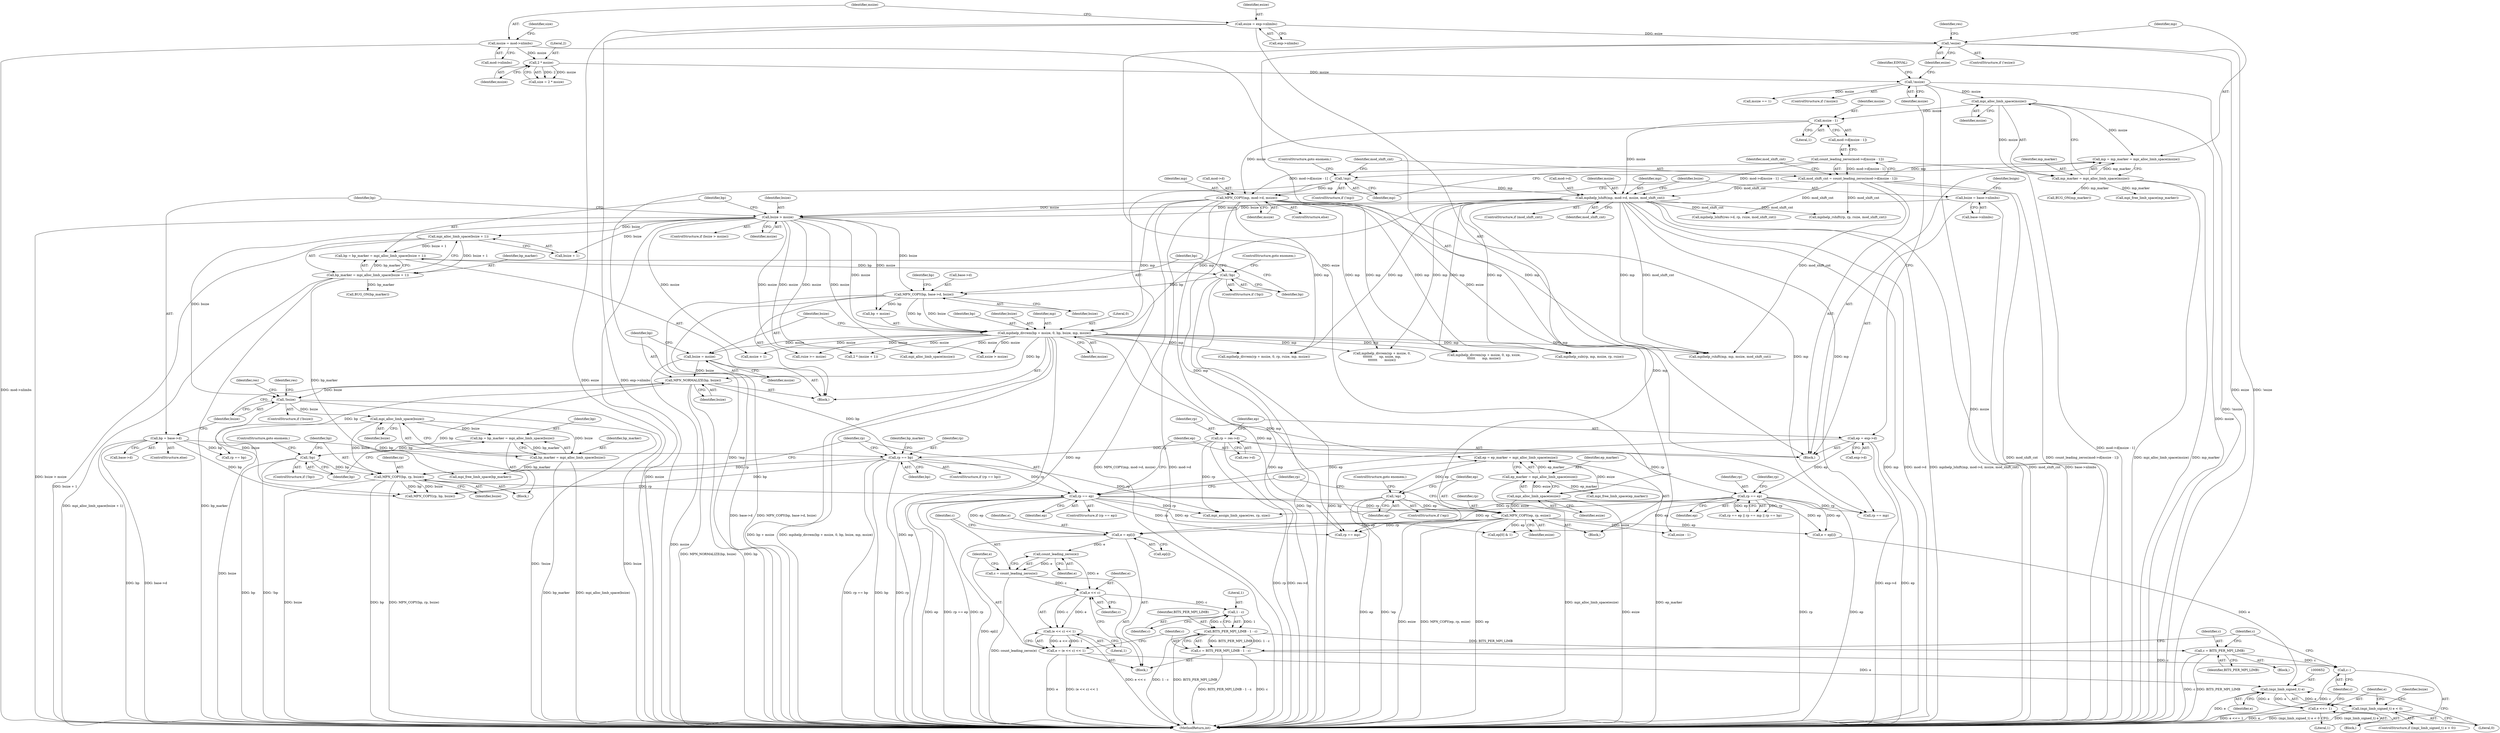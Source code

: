 digraph "0_linux_f5527fffff3f002b0a6b376163613b82f69de073@array" {
"1000530" [label="(Call,e = ep[i])"];
"1000438" [label="(Call,rp == ep)"];
"1000417" [label="(Call,rp == bp)"];
"1000198" [label="(Call,rp = res->d)"];
"1000349" [label="(Call,bp = base->d)"];
"1000345" [label="(Call,MPN_NORMALIZE(bp, bsize))"];
"1000333" [label="(Call,mpihelp_divrem(bp + msize, 0, bp, bsize, mp, msize))"];
"1000327" [label="(Call,MPN_COPY(bp, base->d, bsize))"];
"1000324" [label="(Call,!bp)"];
"1000315" [label="(Call,bp = bp_marker = mpi_alloc_limb_space(bsize + 1))"];
"1000317" [label="(Call,bp_marker = mpi_alloc_limb_space(bsize + 1))"];
"1000319" [label="(Call,mpi_alloc_limb_space(bsize + 1))"];
"1000311" [label="(Call,bsize > msize)"];
"1000300" [label="(Call,bsize = base->nlimbs)"];
"1000286" [label="(Call,mpihelp_lshift(mp, mod->d, msize, mod_shift_cnt))"];
"1000271" [label="(Call,!mp)"];
"1000264" [label="(Call,mp = mp_marker = mpi_alloc_limb_space(msize))"];
"1000266" [label="(Call,mp_marker = mpi_alloc_limb_space(msize))"];
"1000268" [label="(Call,mpi_alloc_limb_space(msize))"];
"1000209" [label="(Call,!msize)"];
"1000185" [label="(Call,2 * msize)"];
"1000178" [label="(Call,msize = mod->nlimbs)"];
"1000276" [label="(Call,count_leading_zeros(mod->d[msize - 1]))"];
"1000281" [label="(Call,msize - 1)"];
"1000274" [label="(Call,mod_shift_cnt = count_leading_zeros(mod->d[msize - 1]))"];
"1000294" [label="(Call,MPN_COPY(mp, mod->d, msize))"];
"1000342" [label="(Call,bsize = msize)"];
"1000433" [label="(Call,MPN_COPY(bp, rp, bsize))"];
"1000430" [label="(Call,!bp)"];
"1000423" [label="(Call,bp = bp_marker = mpi_alloc_limb_space(bsize))"];
"1000425" [label="(Call,bp_marker = mpi_alloc_limb_space(bsize))"];
"1000427" [label="(Call,mpi_alloc_limb_space(bsize))"];
"1000355" [label="(Call,!bsize)"];
"1000203" [label="(Call,ep = exp->d)"];
"1000378" [label="(Call,rp == ep)"];
"1000452" [label="(Call,MPN_COPY(ep, rp, esize))"];
"1000449" [label="(Call,!ep)"];
"1000442" [label="(Call,ep = ep_marker = mpi_alloc_limb_space(esize))"];
"1000444" [label="(Call,ep_marker = mpi_alloc_limb_space(esize))"];
"1000446" [label="(Call,mpi_alloc_limb_space(esize))"];
"1000215" [label="(Call,!esize)"];
"1000173" [label="(Call,esize = exp->nlimbs)"];
"1000537" [label="(Call,count_leading_zeros(e))"];
"1000535" [label="(Call,c = count_leading_zeros(e))"];
"1000542" [label="(Call,e << c)"];
"1000541" [label="(Call,(e << c) << 1)"];
"1000539" [label="(Call,e = (e << c) << 1)"];
"1000651" [label="(Call,(mpi_limb_signed_t) e)"];
"1000650" [label="(Call,(mpi_limb_signed_t) e < 0)"];
"1000722" [label="(Call,e <<= 1)"];
"1000550" [label="(Call,1 - c)"];
"1000548" [label="(Call,BITS_PER_MPI_LIMB - 1 - c)"];
"1000546" [label="(Call,c = BITS_PER_MPI_LIMB - 1 - c)"];
"1000725" [label="(Call,c--)"];
"1000739" [label="(Call,c = BITS_PER_MPI_LIMB)"];
"1000866" [label="(Call,mpi_free_limb_space(bp_marker))"];
"1000310" [label="(ControlStructure,if (bsize > msize))"];
"1000318" [label="(Identifier,bp_marker)"];
"1000333" [label="(Call,mpihelp_divrem(bp + msize, 0, bp, bsize, mp, msize))"];
"1000349" [label="(Call,bp = base->d)"];
"1000416" [label="(ControlStructure,if (rp == bp))"];
"1000725" [label="(Call,c--)"];
"1000427" [label="(Call,mpi_alloc_limb_space(bsize))"];
"1000540" [label="(Identifier,e)"];
"1000272" [label="(Identifier,mp)"];
"1000440" [label="(Identifier,ep)"];
"1000324" [label="(Call,!bp)"];
"1000434" [label="(Identifier,bp)"];
"1000325" [label="(Identifier,bp)"];
"1000328" [label="(Identifier,bp)"];
"1000420" [label="(Block,)"];
"1000268" [label="(Call,mpi_alloc_limb_space(msize))"];
"1000337" [label="(Literal,0)"];
"1000264" [label="(Call,mp = mp_marker = mpi_alloc_limb_space(msize))"];
"1000209" [label="(Call,!msize)"];
"1000348" [label="(ControlStructure,else)"];
"1000449" [label="(Call,!ep)"];
"1000461" [label="(Call,BUG_ON(mp_marker))"];
"1000354" [label="(ControlStructure,if (!bsize))"];
"1000343" [label="(Identifier,bsize)"];
"1000312" [label="(Identifier,bsize)"];
"1000295" [label="(Identifier,mp)"];
"1000453" [label="(Identifier,ep)"];
"1000549" [label="(Identifier,BITS_PER_MPI_LIMB)"];
"1000556" [label="(Identifier,c)"];
"1000311" [label="(Call,bsize > msize)"];
"1000344" [label="(Identifier,msize)"];
"1000441" [label="(Block,)"];
"1000557" [label="(Block,)"];
"1000313" [label="(Identifier,msize)"];
"1000306" [label="(Identifier,bsign)"];
"1000293" [label="(ControlStructure,else)"];
"1000382" [label="(Call,rp == mp)"];
"1000421" [label="(Call,BUG_ON(bp_marker))"];
"1000546" [label="(Call,c = BITS_PER_MPI_LIMB - 1 - c)"];
"1000467" [label="(Call,mpi_alloc_limb_space(msize))"];
"1000819" [label="(Call,mpihelp_rshift(mp, mp, msize, mod_shift_cnt))"];
"1000724" [label="(Literal,1)"];
"1000277" [label="(Call,mod->d[msize - 1])"];
"1000747" [label="(Call,mpihelp_lshift(res->d, rp, rsize, mod_shift_cnt))"];
"1000199" [label="(Identifier,rp)"];
"1000320" [label="(Call,bsize + 1)"];
"1000436" [label="(Identifier,bsize)"];
"1000286" [label="(Call,mpihelp_lshift(mp, mod->d, msize, mod_shift_cnt))"];
"1000183" [label="(Call,size = 2 * msize)"];
"1000204" [label="(Identifier,ep)"];
"1000443" [label="(Identifier,ep)"];
"1000184" [label="(Identifier,size)"];
"1000545" [label="(Literal,1)"];
"1000428" [label="(Identifier,bsize)"];
"1000649" [label="(ControlStructure,if ((mpi_limb_signed_t) e < 0))"];
"1000535" [label="(Call,c = count_leading_zeros(e))"];
"1000323" [label="(ControlStructure,if (!bp))"];
"1000425" [label="(Call,bp_marker = mpi_alloc_limb_space(bsize))"];
"1000338" [label="(Identifier,bp)"];
"1000178" [label="(Call,msize = mod->nlimbs)"];
"1000723" [label="(Identifier,e)"];
"1000437" [label="(ControlStructure,if (rp == ep))"];
"1000422" [label="(Identifier,bp_marker)"];
"1000451" [label="(ControlStructure,goto enomem;)"];
"1000385" [label="(Call,rp == bp)"];
"1000317" [label="(Call,bp_marker = mpi_alloc_limb_space(bsize + 1))"];
"1000801" [label="(Call,mpihelp_rshift(rp, rp, rsize, mod_shift_cnt))"];
"1000203" [label="(Call,ep = exp->d)"];
"1000651" [label="(Call,(mpi_limb_signed_t) e)"];
"1000432" [label="(ControlStructure,goto enomem;)"];
"1000187" [label="(Identifier,msize)"];
"1000856" [label="(Call,mpi_assign_limb_space(res, rp, size))"];
"1000292" [label="(Identifier,mod_shift_cnt)"];
"1000332" [label="(Identifier,bsize)"];
"1000477" [label="(Call,MPN_COPY(rp, bp, bsize))"];
"1000294" [label="(Call,MPN_COPY(mp, mod->d, msize))"];
"1000539" [label="(Call,e = (e << c) << 1)"];
"1000265" [label="(Identifier,mp)"];
"1000269" [label="(Identifier,msize)"];
"1000454" [label="(Identifier,rp)"];
"1000350" [label="(Identifier,bp)"];
"1000302" [label="(Call,base->nlimbs)"];
"1000360" [label="(Identifier,res)"];
"1000339" [label="(Identifier,bsize)"];
"1000356" [label="(Identifier,bsize)"];
"1000174" [label="(Identifier,esize)"];
"1000530" [label="(Call,e = ep[i])"];
"1000870" [label="(Call,mpi_free_limb_space(ep_marker))"];
"1000501" [label="(Call,msize + 1)"];
"1000423" [label="(Call,bp = bp_marker = mpi_alloc_limb_space(bsize))"];
"1000783" [label="(Call,rsize >= msize)"];
"1000300" [label="(Call,bsize = base->nlimbs)"];
"1000288" [label="(Call,mod->d)"];
"1000215" [label="(Call,!esize)"];
"1000455" [label="(Identifier,esize)"];
"1000291" [label="(Identifier,msize)"];
"1000180" [label="(Call,mod->nlimbs)"];
"1000447" [label="(Identifier,esize)"];
"1000538" [label="(Identifier,e)"];
"1000208" [label="(ControlStructure,if (!msize))"];
"1000377" [label="(Call,rp == ep || rp == mp || rp == bp)"];
"1000185" [label="(Call,2 * msize)"];
"1000275" [label="(Identifier,mod_shift_cnt)"];
"1000426" [label="(Identifier,bp_marker)"];
"1000862" [label="(Call,mpi_free_limb_space(mp_marker))"];
"1000345" [label="(Call,MPN_NORMALIZE(bp, bsize))"];
"1000314" [label="(Block,)"];
"1000287" [label="(Identifier,mp)"];
"1000740" [label="(Identifier,c)"];
"1000347" [label="(Identifier,bsize)"];
"1000824" [label="(Call,mpihelp_sub(rp, mp, msize, rp, rsize))"];
"1000267" [label="(Identifier,mp_marker)"];
"1000653" [label="(Identifier,e)"];
"1000335" [label="(Identifier,bp)"];
"1000531" [label="(Identifier,e)"];
"1000424" [label="(Identifier,bp)"];
"1000517" [label="(Call,ep[0] & 1)"];
"1000213" [label="(Identifier,EINVAL)"];
"1000547" [label="(Identifier,c)"];
"1000433" [label="(Call,MPN_COPY(bp, rp, bsize))"];
"1000418" [label="(Identifier,rp)"];
"1000342" [label="(Call,bsize = msize)"];
"1000319" [label="(Call,mpi_alloc_limb_space(bsize + 1))"];
"1000283" [label="(Literal,1)"];
"1000552" [label="(Identifier,c)"];
"1000281" [label="(Call,msize - 1)"];
"1000654" [label="(Literal,0)"];
"1000200" [label="(Call,res->d)"];
"1000315" [label="(Call,bp = bp_marker = mpi_alloc_limb_space(bsize + 1))"];
"1000431" [label="(Identifier,bp)"];
"1000210" [label="(Identifier,msize)"];
"1000739" [label="(Call,c = BITS_PER_MPI_LIMB)"];
"1000442" [label="(Call,ep = ep_marker = mpi_alloc_limb_space(esize))"];
"1000276" [label="(Call,count_leading_zeros(mod->d[msize - 1]))"];
"1000548" [label="(Call,BITS_PER_MPI_LIMB - 1 - c)"];
"1000355" [label="(Call,!bsize)"];
"1000301" [label="(Identifier,bsize)"];
"1000734" [label="(Call,e = ep[i])"];
"1000658" [label="(Identifier,bsize)"];
"1000334" [label="(Call,bp + msize)"];
"1000273" [label="(ControlStructure,goto enomem;)"];
"1000220" [label="(Identifier,res)"];
"1000444" [label="(Call,ep_marker = mpi_alloc_limb_space(esize))"];
"1000457" [label="(Call,rp == mp)"];
"1000341" [label="(Identifier,msize)"];
"1000299" [label="(Identifier,msize)"];
"1000205" [label="(Call,exp->d)"];
"1000448" [label="(ControlStructure,if (!ep))"];
"1000541" [label="(Call,(e << c) << 1)"];
"1000316" [label="(Identifier,bp)"];
"1000417" [label="(Call,rp == bp)"];
"1000543" [label="(Identifier,e)"];
"1000430" [label="(Call,!bp)"];
"1000124" [label="(Block,)"];
"1000271" [label="(Call,!mp)"];
"1000179" [label="(Identifier,msize)"];
"1000296" [label="(Call,mod->d)"];
"1000532" [label="(Call,ep[i])"];
"1000527" [label="(Call,esize - 1)"];
"1000450" [label="(Identifier,ep)"];
"1000722" [label="(Call,e <<= 1)"];
"1000621" [label="(Call,xsize > msize)"];
"1000216" [label="(Identifier,esize)"];
"1000458" [label="(Identifier,rp)"];
"1000446" [label="(Call,mpi_alloc_limb_space(esize))"];
"1000346" [label="(Identifier,bp)"];
"1000429" [label="(ControlStructure,if (!bp))"];
"1000175" [label="(Call,exp->nlimbs)"];
"1000438" [label="(Call,rp == ep)"];
"1000379" [label="(Identifier,rp)"];
"1000224" [label="(Call,msize == 1)"];
"1000435" [label="(Identifier,rp)"];
"1000329" [label="(Call,base->d)"];
"1000544" [label="(Identifier,c)"];
"1000550" [label="(Call,1 - c)"];
"1000186" [label="(Literal,2)"];
"1000536" [label="(Identifier,c)"];
"1000372" [label="(Identifier,res)"];
"1000499" [label="(Call,2 * (msize + 1))"];
"1000340" [label="(Identifier,mp)"];
"1000270" [label="(ControlStructure,if (!mp))"];
"1000650" [label="(Call,(mpi_limb_signed_t) e < 0)"];
"1000173" [label="(Call,esize = exp->nlimbs)"];
"1000198" [label="(Call,rp = res->d)"];
"1000445" [label="(Identifier,ep_marker)"];
"1000439" [label="(Identifier,rp)"];
"1000741" [label="(Identifier,BITS_PER_MPI_LIMB)"];
"1000351" [label="(Call,base->d)"];
"1000554" [label="(Block,)"];
"1000487" [label="(Block,)"];
"1000551" [label="(Literal,1)"];
"1000452" [label="(Call,MPN_COPY(ep, rp, esize))"];
"1000326" [label="(ControlStructure,goto enomem;)"];
"1000542" [label="(Call,e << c)"];
"1000787" [label="(Call,mpihelp_divrem(rp + msize, 0, rp, rsize, mp, msize))"];
"1000882" [label="(MethodReturn,int)"];
"1000378" [label="(Call,rp == ep)"];
"1000284" [label="(ControlStructure,if (mod_shift_cnt))"];
"1000380" [label="(Identifier,ep)"];
"1000214" [label="(ControlStructure,if (!esize))"];
"1000266" [label="(Call,mp_marker = mpi_alloc_limb_space(msize))"];
"1000698" [label="(Call,mpihelp_divrem(xp + msize, 0,\n\t\t\t\t\t\t\t       xp, xsize, mp,\n\t\t\t\t\t\t\t       msize))"];
"1000625" [label="(Call,mpihelp_divrem(xp + msize, 0, xp, xsize,\n\t\t\t\t\t\t       mp, msize))"];
"1000285" [label="(Identifier,mod_shift_cnt)"];
"1000383" [label="(Identifier,rp)"];
"1000327" [label="(Call,MPN_COPY(bp, base->d, bsize))"];
"1000537" [label="(Call,count_leading_zeros(e))"];
"1000419" [label="(Identifier,bp)"];
"1000274" [label="(Call,mod_shift_cnt = count_leading_zeros(mod->d[msize - 1]))"];
"1000726" [label="(Identifier,c)"];
"1000282" [label="(Identifier,msize)"];
"1000530" -> "1000487"  [label="AST: "];
"1000530" -> "1000532"  [label="CFG: "];
"1000531" -> "1000530"  [label="AST: "];
"1000532" -> "1000530"  [label="AST: "];
"1000536" -> "1000530"  [label="CFG: "];
"1000530" -> "1000882"  [label="DDG: ep[i]"];
"1000438" -> "1000530"  [label="DDG: ep"];
"1000378" -> "1000530"  [label="DDG: ep"];
"1000452" -> "1000530"  [label="DDG: ep"];
"1000530" -> "1000537"  [label="DDG: e"];
"1000438" -> "1000437"  [label="AST: "];
"1000438" -> "1000440"  [label="CFG: "];
"1000439" -> "1000438"  [label="AST: "];
"1000440" -> "1000438"  [label="AST: "];
"1000443" -> "1000438"  [label="CFG: "];
"1000458" -> "1000438"  [label="CFG: "];
"1000438" -> "1000882"  [label="DDG: ep"];
"1000438" -> "1000882"  [label="DDG: rp == ep"];
"1000438" -> "1000882"  [label="DDG: rp"];
"1000417" -> "1000438"  [label="DDG: rp"];
"1000433" -> "1000438"  [label="DDG: rp"];
"1000203" -> "1000438"  [label="DDG: ep"];
"1000438" -> "1000452"  [label="DDG: rp"];
"1000438" -> "1000457"  [label="DDG: rp"];
"1000438" -> "1000517"  [label="DDG: ep"];
"1000438" -> "1000734"  [label="DDG: ep"];
"1000438" -> "1000856"  [label="DDG: rp"];
"1000417" -> "1000416"  [label="AST: "];
"1000417" -> "1000419"  [label="CFG: "];
"1000418" -> "1000417"  [label="AST: "];
"1000419" -> "1000417"  [label="AST: "];
"1000422" -> "1000417"  [label="CFG: "];
"1000439" -> "1000417"  [label="CFG: "];
"1000417" -> "1000882"  [label="DDG: rp"];
"1000417" -> "1000882"  [label="DDG: rp == bp"];
"1000417" -> "1000882"  [label="DDG: bp"];
"1000198" -> "1000417"  [label="DDG: rp"];
"1000349" -> "1000417"  [label="DDG: bp"];
"1000345" -> "1000417"  [label="DDG: bp"];
"1000417" -> "1000433"  [label="DDG: rp"];
"1000417" -> "1000477"  [label="DDG: bp"];
"1000417" -> "1000856"  [label="DDG: rp"];
"1000198" -> "1000124"  [label="AST: "];
"1000198" -> "1000200"  [label="CFG: "];
"1000199" -> "1000198"  [label="AST: "];
"1000200" -> "1000198"  [label="AST: "];
"1000204" -> "1000198"  [label="CFG: "];
"1000198" -> "1000882"  [label="DDG: res->d"];
"1000198" -> "1000882"  [label="DDG: rp"];
"1000198" -> "1000378"  [label="DDG: rp"];
"1000198" -> "1000856"  [label="DDG: rp"];
"1000349" -> "1000348"  [label="AST: "];
"1000349" -> "1000351"  [label="CFG: "];
"1000350" -> "1000349"  [label="AST: "];
"1000351" -> "1000349"  [label="AST: "];
"1000356" -> "1000349"  [label="CFG: "];
"1000349" -> "1000882"  [label="DDG: base->d"];
"1000349" -> "1000882"  [label="DDG: bp"];
"1000349" -> "1000385"  [label="DDG: bp"];
"1000349" -> "1000477"  [label="DDG: bp"];
"1000345" -> "1000314"  [label="AST: "];
"1000345" -> "1000347"  [label="CFG: "];
"1000346" -> "1000345"  [label="AST: "];
"1000347" -> "1000345"  [label="AST: "];
"1000356" -> "1000345"  [label="CFG: "];
"1000345" -> "1000882"  [label="DDG: bp"];
"1000345" -> "1000882"  [label="DDG: MPN_NORMALIZE(bp, bsize)"];
"1000333" -> "1000345"  [label="DDG: bp"];
"1000342" -> "1000345"  [label="DDG: bsize"];
"1000345" -> "1000355"  [label="DDG: bsize"];
"1000345" -> "1000385"  [label="DDG: bp"];
"1000345" -> "1000477"  [label="DDG: bp"];
"1000333" -> "1000314"  [label="AST: "];
"1000333" -> "1000341"  [label="CFG: "];
"1000334" -> "1000333"  [label="AST: "];
"1000337" -> "1000333"  [label="AST: "];
"1000338" -> "1000333"  [label="AST: "];
"1000339" -> "1000333"  [label="AST: "];
"1000340" -> "1000333"  [label="AST: "];
"1000341" -> "1000333"  [label="AST: "];
"1000343" -> "1000333"  [label="CFG: "];
"1000333" -> "1000882"  [label="DDG: bp + msize"];
"1000333" -> "1000882"  [label="DDG: mpihelp_divrem(bp + msize, 0, bp, bsize, mp, msize)"];
"1000333" -> "1000882"  [label="DDG: mp"];
"1000327" -> "1000333"  [label="DDG: bp"];
"1000327" -> "1000333"  [label="DDG: bsize"];
"1000311" -> "1000333"  [label="DDG: msize"];
"1000286" -> "1000333"  [label="DDG: mp"];
"1000294" -> "1000333"  [label="DDG: mp"];
"1000333" -> "1000342"  [label="DDG: msize"];
"1000333" -> "1000382"  [label="DDG: mp"];
"1000333" -> "1000457"  [label="DDG: mp"];
"1000333" -> "1000467"  [label="DDG: msize"];
"1000333" -> "1000499"  [label="DDG: msize"];
"1000333" -> "1000501"  [label="DDG: msize"];
"1000333" -> "1000621"  [label="DDG: msize"];
"1000333" -> "1000625"  [label="DDG: mp"];
"1000333" -> "1000698"  [label="DDG: mp"];
"1000333" -> "1000783"  [label="DDG: msize"];
"1000333" -> "1000787"  [label="DDG: mp"];
"1000333" -> "1000819"  [label="DDG: mp"];
"1000333" -> "1000824"  [label="DDG: mp"];
"1000327" -> "1000314"  [label="AST: "];
"1000327" -> "1000332"  [label="CFG: "];
"1000328" -> "1000327"  [label="AST: "];
"1000329" -> "1000327"  [label="AST: "];
"1000332" -> "1000327"  [label="AST: "];
"1000335" -> "1000327"  [label="CFG: "];
"1000327" -> "1000882"  [label="DDG: base->d"];
"1000327" -> "1000882"  [label="DDG: MPN_COPY(bp, base->d, bsize)"];
"1000324" -> "1000327"  [label="DDG: bp"];
"1000311" -> "1000327"  [label="DDG: bsize"];
"1000327" -> "1000334"  [label="DDG: bp"];
"1000324" -> "1000323"  [label="AST: "];
"1000324" -> "1000325"  [label="CFG: "];
"1000325" -> "1000324"  [label="AST: "];
"1000326" -> "1000324"  [label="CFG: "];
"1000328" -> "1000324"  [label="CFG: "];
"1000324" -> "1000882"  [label="DDG: !bp"];
"1000324" -> "1000882"  [label="DDG: bp"];
"1000315" -> "1000324"  [label="DDG: bp"];
"1000315" -> "1000314"  [label="AST: "];
"1000315" -> "1000317"  [label="CFG: "];
"1000316" -> "1000315"  [label="AST: "];
"1000317" -> "1000315"  [label="AST: "];
"1000325" -> "1000315"  [label="CFG: "];
"1000317" -> "1000315"  [label="DDG: bp_marker"];
"1000319" -> "1000315"  [label="DDG: bsize + 1"];
"1000317" -> "1000319"  [label="CFG: "];
"1000318" -> "1000317"  [label="AST: "];
"1000319" -> "1000317"  [label="AST: "];
"1000317" -> "1000882"  [label="DDG: bp_marker"];
"1000317" -> "1000882"  [label="DDG: mpi_alloc_limb_space(bsize + 1)"];
"1000319" -> "1000317"  [label="DDG: bsize + 1"];
"1000317" -> "1000421"  [label="DDG: bp_marker"];
"1000317" -> "1000866"  [label="DDG: bp_marker"];
"1000319" -> "1000320"  [label="CFG: "];
"1000320" -> "1000319"  [label="AST: "];
"1000319" -> "1000882"  [label="DDG: bsize + 1"];
"1000311" -> "1000319"  [label="DDG: bsize"];
"1000311" -> "1000310"  [label="AST: "];
"1000311" -> "1000313"  [label="CFG: "];
"1000312" -> "1000311"  [label="AST: "];
"1000313" -> "1000311"  [label="AST: "];
"1000316" -> "1000311"  [label="CFG: "];
"1000350" -> "1000311"  [label="CFG: "];
"1000311" -> "1000882"  [label="DDG: msize"];
"1000311" -> "1000882"  [label="DDG: bsize > msize"];
"1000300" -> "1000311"  [label="DDG: bsize"];
"1000286" -> "1000311"  [label="DDG: msize"];
"1000294" -> "1000311"  [label="DDG: msize"];
"1000311" -> "1000320"  [label="DDG: bsize"];
"1000311" -> "1000334"  [label="DDG: msize"];
"1000311" -> "1000355"  [label="DDG: bsize"];
"1000311" -> "1000467"  [label="DDG: msize"];
"1000311" -> "1000499"  [label="DDG: msize"];
"1000311" -> "1000501"  [label="DDG: msize"];
"1000311" -> "1000621"  [label="DDG: msize"];
"1000311" -> "1000783"  [label="DDG: msize"];
"1000300" -> "1000124"  [label="AST: "];
"1000300" -> "1000302"  [label="CFG: "];
"1000301" -> "1000300"  [label="AST: "];
"1000302" -> "1000300"  [label="AST: "];
"1000306" -> "1000300"  [label="CFG: "];
"1000300" -> "1000882"  [label="DDG: base->nlimbs"];
"1000286" -> "1000284"  [label="AST: "];
"1000286" -> "1000292"  [label="CFG: "];
"1000287" -> "1000286"  [label="AST: "];
"1000288" -> "1000286"  [label="AST: "];
"1000291" -> "1000286"  [label="AST: "];
"1000292" -> "1000286"  [label="AST: "];
"1000301" -> "1000286"  [label="CFG: "];
"1000286" -> "1000882"  [label="DDG: mpihelp_lshift(mp, mod->d, msize, mod_shift_cnt)"];
"1000286" -> "1000882"  [label="DDG: mod_shift_cnt"];
"1000286" -> "1000882"  [label="DDG: mp"];
"1000286" -> "1000882"  [label="DDG: mod->d"];
"1000271" -> "1000286"  [label="DDG: mp"];
"1000276" -> "1000286"  [label="DDG: mod->d[msize - 1]"];
"1000281" -> "1000286"  [label="DDG: msize"];
"1000274" -> "1000286"  [label="DDG: mod_shift_cnt"];
"1000286" -> "1000382"  [label="DDG: mp"];
"1000286" -> "1000457"  [label="DDG: mp"];
"1000286" -> "1000625"  [label="DDG: mp"];
"1000286" -> "1000698"  [label="DDG: mp"];
"1000286" -> "1000747"  [label="DDG: mod_shift_cnt"];
"1000286" -> "1000787"  [label="DDG: mp"];
"1000286" -> "1000801"  [label="DDG: mod_shift_cnt"];
"1000286" -> "1000819"  [label="DDG: mp"];
"1000286" -> "1000819"  [label="DDG: mod_shift_cnt"];
"1000286" -> "1000824"  [label="DDG: mp"];
"1000271" -> "1000270"  [label="AST: "];
"1000271" -> "1000272"  [label="CFG: "];
"1000272" -> "1000271"  [label="AST: "];
"1000273" -> "1000271"  [label="CFG: "];
"1000275" -> "1000271"  [label="CFG: "];
"1000271" -> "1000882"  [label="DDG: mp"];
"1000271" -> "1000882"  [label="DDG: !mp"];
"1000264" -> "1000271"  [label="DDG: mp"];
"1000271" -> "1000294"  [label="DDG: mp"];
"1000264" -> "1000124"  [label="AST: "];
"1000264" -> "1000266"  [label="CFG: "];
"1000265" -> "1000264"  [label="AST: "];
"1000266" -> "1000264"  [label="AST: "];
"1000272" -> "1000264"  [label="CFG: "];
"1000266" -> "1000264"  [label="DDG: mp_marker"];
"1000268" -> "1000264"  [label="DDG: msize"];
"1000266" -> "1000268"  [label="CFG: "];
"1000267" -> "1000266"  [label="AST: "];
"1000268" -> "1000266"  [label="AST: "];
"1000266" -> "1000882"  [label="DDG: mpi_alloc_limb_space(msize)"];
"1000266" -> "1000882"  [label="DDG: mp_marker"];
"1000268" -> "1000266"  [label="DDG: msize"];
"1000266" -> "1000461"  [label="DDG: mp_marker"];
"1000266" -> "1000862"  [label="DDG: mp_marker"];
"1000268" -> "1000269"  [label="CFG: "];
"1000269" -> "1000268"  [label="AST: "];
"1000268" -> "1000882"  [label="DDG: msize"];
"1000209" -> "1000268"  [label="DDG: msize"];
"1000268" -> "1000281"  [label="DDG: msize"];
"1000209" -> "1000208"  [label="AST: "];
"1000209" -> "1000210"  [label="CFG: "];
"1000210" -> "1000209"  [label="AST: "];
"1000213" -> "1000209"  [label="CFG: "];
"1000216" -> "1000209"  [label="CFG: "];
"1000209" -> "1000882"  [label="DDG: !msize"];
"1000209" -> "1000882"  [label="DDG: msize"];
"1000185" -> "1000209"  [label="DDG: msize"];
"1000209" -> "1000224"  [label="DDG: msize"];
"1000185" -> "1000183"  [label="AST: "];
"1000185" -> "1000187"  [label="CFG: "];
"1000186" -> "1000185"  [label="AST: "];
"1000187" -> "1000185"  [label="AST: "];
"1000183" -> "1000185"  [label="CFG: "];
"1000185" -> "1000183"  [label="DDG: 2"];
"1000185" -> "1000183"  [label="DDG: msize"];
"1000178" -> "1000185"  [label="DDG: msize"];
"1000178" -> "1000124"  [label="AST: "];
"1000178" -> "1000180"  [label="CFG: "];
"1000179" -> "1000178"  [label="AST: "];
"1000180" -> "1000178"  [label="AST: "];
"1000184" -> "1000178"  [label="CFG: "];
"1000178" -> "1000882"  [label="DDG: mod->nlimbs"];
"1000276" -> "1000274"  [label="AST: "];
"1000276" -> "1000277"  [label="CFG: "];
"1000277" -> "1000276"  [label="AST: "];
"1000274" -> "1000276"  [label="CFG: "];
"1000276" -> "1000882"  [label="DDG: mod->d[msize - 1]"];
"1000276" -> "1000274"  [label="DDG: mod->d[msize - 1]"];
"1000276" -> "1000294"  [label="DDG: mod->d[msize - 1]"];
"1000281" -> "1000277"  [label="AST: "];
"1000281" -> "1000283"  [label="CFG: "];
"1000282" -> "1000281"  [label="AST: "];
"1000283" -> "1000281"  [label="AST: "];
"1000277" -> "1000281"  [label="CFG: "];
"1000281" -> "1000294"  [label="DDG: msize"];
"1000274" -> "1000124"  [label="AST: "];
"1000275" -> "1000274"  [label="AST: "];
"1000285" -> "1000274"  [label="CFG: "];
"1000274" -> "1000882"  [label="DDG: mod_shift_cnt"];
"1000274" -> "1000882"  [label="DDG: count_leading_zeros(mod->d[msize - 1])"];
"1000274" -> "1000747"  [label="DDG: mod_shift_cnt"];
"1000274" -> "1000801"  [label="DDG: mod_shift_cnt"];
"1000274" -> "1000819"  [label="DDG: mod_shift_cnt"];
"1000294" -> "1000293"  [label="AST: "];
"1000294" -> "1000299"  [label="CFG: "];
"1000295" -> "1000294"  [label="AST: "];
"1000296" -> "1000294"  [label="AST: "];
"1000299" -> "1000294"  [label="AST: "];
"1000301" -> "1000294"  [label="CFG: "];
"1000294" -> "1000882"  [label="DDG: MPN_COPY(mp, mod->d, msize)"];
"1000294" -> "1000882"  [label="DDG: mod->d"];
"1000294" -> "1000882"  [label="DDG: mp"];
"1000294" -> "1000382"  [label="DDG: mp"];
"1000294" -> "1000457"  [label="DDG: mp"];
"1000294" -> "1000625"  [label="DDG: mp"];
"1000294" -> "1000698"  [label="DDG: mp"];
"1000294" -> "1000787"  [label="DDG: mp"];
"1000294" -> "1000819"  [label="DDG: mp"];
"1000294" -> "1000824"  [label="DDG: mp"];
"1000342" -> "1000314"  [label="AST: "];
"1000342" -> "1000344"  [label="CFG: "];
"1000343" -> "1000342"  [label="AST: "];
"1000344" -> "1000342"  [label="AST: "];
"1000346" -> "1000342"  [label="CFG: "];
"1000342" -> "1000882"  [label="DDG: msize"];
"1000433" -> "1000420"  [label="AST: "];
"1000433" -> "1000436"  [label="CFG: "];
"1000434" -> "1000433"  [label="AST: "];
"1000435" -> "1000433"  [label="AST: "];
"1000436" -> "1000433"  [label="AST: "];
"1000439" -> "1000433"  [label="CFG: "];
"1000433" -> "1000882"  [label="DDG: bsize"];
"1000433" -> "1000882"  [label="DDG: bp"];
"1000433" -> "1000882"  [label="DDG: MPN_COPY(bp, rp, bsize)"];
"1000430" -> "1000433"  [label="DDG: bp"];
"1000427" -> "1000433"  [label="DDG: bsize"];
"1000433" -> "1000477"  [label="DDG: bp"];
"1000433" -> "1000477"  [label="DDG: bsize"];
"1000430" -> "1000429"  [label="AST: "];
"1000430" -> "1000431"  [label="CFG: "];
"1000431" -> "1000430"  [label="AST: "];
"1000432" -> "1000430"  [label="CFG: "];
"1000434" -> "1000430"  [label="CFG: "];
"1000430" -> "1000882"  [label="DDG: bp"];
"1000430" -> "1000882"  [label="DDG: !bp"];
"1000423" -> "1000430"  [label="DDG: bp"];
"1000423" -> "1000420"  [label="AST: "];
"1000423" -> "1000425"  [label="CFG: "];
"1000424" -> "1000423"  [label="AST: "];
"1000425" -> "1000423"  [label="AST: "];
"1000431" -> "1000423"  [label="CFG: "];
"1000425" -> "1000423"  [label="DDG: bp_marker"];
"1000427" -> "1000423"  [label="DDG: bsize"];
"1000425" -> "1000427"  [label="CFG: "];
"1000426" -> "1000425"  [label="AST: "];
"1000427" -> "1000425"  [label="AST: "];
"1000425" -> "1000882"  [label="DDG: mpi_alloc_limb_space(bsize)"];
"1000425" -> "1000882"  [label="DDG: bp_marker"];
"1000427" -> "1000425"  [label="DDG: bsize"];
"1000425" -> "1000866"  [label="DDG: bp_marker"];
"1000427" -> "1000428"  [label="CFG: "];
"1000428" -> "1000427"  [label="AST: "];
"1000427" -> "1000882"  [label="DDG: bsize"];
"1000355" -> "1000427"  [label="DDG: bsize"];
"1000355" -> "1000354"  [label="AST: "];
"1000355" -> "1000356"  [label="CFG: "];
"1000356" -> "1000355"  [label="AST: "];
"1000360" -> "1000355"  [label="CFG: "];
"1000372" -> "1000355"  [label="CFG: "];
"1000355" -> "1000882"  [label="DDG: bsize"];
"1000355" -> "1000882"  [label="DDG: !bsize"];
"1000355" -> "1000477"  [label="DDG: bsize"];
"1000203" -> "1000124"  [label="AST: "];
"1000203" -> "1000205"  [label="CFG: "];
"1000204" -> "1000203"  [label="AST: "];
"1000205" -> "1000203"  [label="AST: "];
"1000210" -> "1000203"  [label="CFG: "];
"1000203" -> "1000882"  [label="DDG: exp->d"];
"1000203" -> "1000882"  [label="DDG: ep"];
"1000203" -> "1000378"  [label="DDG: ep"];
"1000378" -> "1000377"  [label="AST: "];
"1000378" -> "1000380"  [label="CFG: "];
"1000379" -> "1000378"  [label="AST: "];
"1000380" -> "1000378"  [label="AST: "];
"1000383" -> "1000378"  [label="CFG: "];
"1000377" -> "1000378"  [label="CFG: "];
"1000378" -> "1000882"  [label="DDG: ep"];
"1000378" -> "1000882"  [label="DDG: rp"];
"1000378" -> "1000377"  [label="DDG: rp"];
"1000378" -> "1000377"  [label="DDG: ep"];
"1000378" -> "1000382"  [label="DDG: rp"];
"1000378" -> "1000517"  [label="DDG: ep"];
"1000378" -> "1000734"  [label="DDG: ep"];
"1000378" -> "1000856"  [label="DDG: rp"];
"1000452" -> "1000441"  [label="AST: "];
"1000452" -> "1000455"  [label="CFG: "];
"1000453" -> "1000452"  [label="AST: "];
"1000454" -> "1000452"  [label="AST: "];
"1000455" -> "1000452"  [label="AST: "];
"1000458" -> "1000452"  [label="CFG: "];
"1000452" -> "1000882"  [label="DDG: esize"];
"1000452" -> "1000882"  [label="DDG: MPN_COPY(ep, rp, esize)"];
"1000452" -> "1000882"  [label="DDG: ep"];
"1000449" -> "1000452"  [label="DDG: ep"];
"1000446" -> "1000452"  [label="DDG: esize"];
"1000452" -> "1000457"  [label="DDG: rp"];
"1000452" -> "1000517"  [label="DDG: ep"];
"1000452" -> "1000527"  [label="DDG: esize"];
"1000452" -> "1000734"  [label="DDG: ep"];
"1000449" -> "1000448"  [label="AST: "];
"1000449" -> "1000450"  [label="CFG: "];
"1000450" -> "1000449"  [label="AST: "];
"1000451" -> "1000449"  [label="CFG: "];
"1000453" -> "1000449"  [label="CFG: "];
"1000449" -> "1000882"  [label="DDG: ep"];
"1000449" -> "1000882"  [label="DDG: !ep"];
"1000442" -> "1000449"  [label="DDG: ep"];
"1000442" -> "1000441"  [label="AST: "];
"1000442" -> "1000444"  [label="CFG: "];
"1000443" -> "1000442"  [label="AST: "];
"1000444" -> "1000442"  [label="AST: "];
"1000450" -> "1000442"  [label="CFG: "];
"1000444" -> "1000442"  [label="DDG: ep_marker"];
"1000446" -> "1000442"  [label="DDG: esize"];
"1000444" -> "1000446"  [label="CFG: "];
"1000445" -> "1000444"  [label="AST: "];
"1000446" -> "1000444"  [label="AST: "];
"1000444" -> "1000882"  [label="DDG: mpi_alloc_limb_space(esize)"];
"1000444" -> "1000882"  [label="DDG: ep_marker"];
"1000446" -> "1000444"  [label="DDG: esize"];
"1000444" -> "1000870"  [label="DDG: ep_marker"];
"1000446" -> "1000447"  [label="CFG: "];
"1000447" -> "1000446"  [label="AST: "];
"1000446" -> "1000882"  [label="DDG: esize"];
"1000215" -> "1000446"  [label="DDG: esize"];
"1000215" -> "1000214"  [label="AST: "];
"1000215" -> "1000216"  [label="CFG: "];
"1000216" -> "1000215"  [label="AST: "];
"1000220" -> "1000215"  [label="CFG: "];
"1000265" -> "1000215"  [label="CFG: "];
"1000215" -> "1000882"  [label="DDG: esize"];
"1000215" -> "1000882"  [label="DDG: !esize"];
"1000173" -> "1000215"  [label="DDG: esize"];
"1000215" -> "1000527"  [label="DDG: esize"];
"1000173" -> "1000124"  [label="AST: "];
"1000173" -> "1000175"  [label="CFG: "];
"1000174" -> "1000173"  [label="AST: "];
"1000175" -> "1000173"  [label="AST: "];
"1000179" -> "1000173"  [label="CFG: "];
"1000173" -> "1000882"  [label="DDG: exp->nlimbs"];
"1000173" -> "1000882"  [label="DDG: esize"];
"1000537" -> "1000535"  [label="AST: "];
"1000537" -> "1000538"  [label="CFG: "];
"1000538" -> "1000537"  [label="AST: "];
"1000535" -> "1000537"  [label="CFG: "];
"1000537" -> "1000535"  [label="DDG: e"];
"1000537" -> "1000542"  [label="DDG: e"];
"1000535" -> "1000487"  [label="AST: "];
"1000536" -> "1000535"  [label="AST: "];
"1000540" -> "1000535"  [label="CFG: "];
"1000535" -> "1000882"  [label="DDG: count_leading_zeros(e)"];
"1000535" -> "1000542"  [label="DDG: c"];
"1000542" -> "1000541"  [label="AST: "];
"1000542" -> "1000544"  [label="CFG: "];
"1000543" -> "1000542"  [label="AST: "];
"1000544" -> "1000542"  [label="AST: "];
"1000545" -> "1000542"  [label="CFG: "];
"1000542" -> "1000541"  [label="DDG: e"];
"1000542" -> "1000541"  [label="DDG: c"];
"1000542" -> "1000550"  [label="DDG: c"];
"1000541" -> "1000539"  [label="AST: "];
"1000541" -> "1000545"  [label="CFG: "];
"1000545" -> "1000541"  [label="AST: "];
"1000539" -> "1000541"  [label="CFG: "];
"1000541" -> "1000882"  [label="DDG: e << c"];
"1000541" -> "1000539"  [label="DDG: e << c"];
"1000541" -> "1000539"  [label="DDG: 1"];
"1000539" -> "1000487"  [label="AST: "];
"1000540" -> "1000539"  [label="AST: "];
"1000547" -> "1000539"  [label="CFG: "];
"1000539" -> "1000882"  [label="DDG: e"];
"1000539" -> "1000882"  [label="DDG: (e << c) << 1"];
"1000539" -> "1000651"  [label="DDG: e"];
"1000651" -> "1000650"  [label="AST: "];
"1000651" -> "1000653"  [label="CFG: "];
"1000652" -> "1000651"  [label="AST: "];
"1000653" -> "1000651"  [label="AST: "];
"1000654" -> "1000651"  [label="CFG: "];
"1000651" -> "1000882"  [label="DDG: e"];
"1000651" -> "1000650"  [label="DDG: e"];
"1000734" -> "1000651"  [label="DDG: e"];
"1000722" -> "1000651"  [label="DDG: e"];
"1000651" -> "1000722"  [label="DDG: e"];
"1000650" -> "1000649"  [label="AST: "];
"1000650" -> "1000654"  [label="CFG: "];
"1000654" -> "1000650"  [label="AST: "];
"1000658" -> "1000650"  [label="CFG: "];
"1000723" -> "1000650"  [label="CFG: "];
"1000650" -> "1000882"  [label="DDG: (mpi_limb_signed_t) e < 0"];
"1000650" -> "1000882"  [label="DDG: (mpi_limb_signed_t) e"];
"1000722" -> "1000557"  [label="AST: "];
"1000722" -> "1000724"  [label="CFG: "];
"1000723" -> "1000722"  [label="AST: "];
"1000724" -> "1000722"  [label="AST: "];
"1000726" -> "1000722"  [label="CFG: "];
"1000722" -> "1000882"  [label="DDG: e <<= 1"];
"1000722" -> "1000882"  [label="DDG: e"];
"1000550" -> "1000548"  [label="AST: "];
"1000550" -> "1000552"  [label="CFG: "];
"1000551" -> "1000550"  [label="AST: "];
"1000552" -> "1000550"  [label="AST: "];
"1000548" -> "1000550"  [label="CFG: "];
"1000550" -> "1000548"  [label="DDG: 1"];
"1000550" -> "1000548"  [label="DDG: c"];
"1000548" -> "1000546"  [label="AST: "];
"1000549" -> "1000548"  [label="AST: "];
"1000546" -> "1000548"  [label="CFG: "];
"1000548" -> "1000882"  [label="DDG: 1 - c"];
"1000548" -> "1000882"  [label="DDG: BITS_PER_MPI_LIMB"];
"1000548" -> "1000546"  [label="DDG: BITS_PER_MPI_LIMB"];
"1000548" -> "1000546"  [label="DDG: 1 - c"];
"1000548" -> "1000739"  [label="DDG: BITS_PER_MPI_LIMB"];
"1000546" -> "1000487"  [label="AST: "];
"1000547" -> "1000546"  [label="AST: "];
"1000556" -> "1000546"  [label="CFG: "];
"1000546" -> "1000882"  [label="DDG: BITS_PER_MPI_LIMB - 1 - c"];
"1000546" -> "1000882"  [label="DDG: c"];
"1000546" -> "1000725"  [label="DDG: c"];
"1000725" -> "1000557"  [label="AST: "];
"1000725" -> "1000726"  [label="CFG: "];
"1000726" -> "1000725"  [label="AST: "];
"1000556" -> "1000725"  [label="CFG: "];
"1000725" -> "1000882"  [label="DDG: c"];
"1000739" -> "1000725"  [label="DDG: c"];
"1000739" -> "1000554"  [label="AST: "];
"1000739" -> "1000741"  [label="CFG: "];
"1000740" -> "1000739"  [label="AST: "];
"1000741" -> "1000739"  [label="AST: "];
"1000556" -> "1000739"  [label="CFG: "];
"1000739" -> "1000882"  [label="DDG: c"];
"1000739" -> "1000882"  [label="DDG: BITS_PER_MPI_LIMB"];
}
